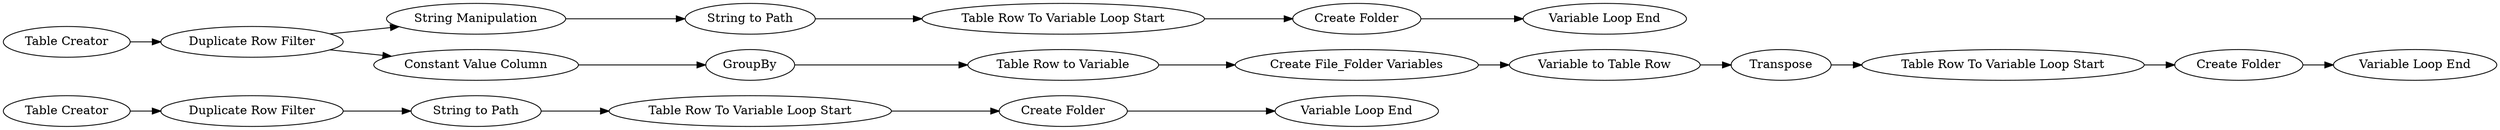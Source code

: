 digraph {
	1 [label="Table Creator"]
	2 [label="Duplicate Row Filter"]
	10 [label="String to Path"]
	13 [label="Table Row To Variable Loop Start"]
	14 [label="Create Folder"]
	15 [label="Variable Loop End"]
	16 [label="String to Path"]
	17 [label="Table Row To Variable Loop Start"]
	18 [label="Duplicate Row Filter"]
	19 [label="Table Creator"]
	20 [label="Variable Loop End"]
	21 [label="Create Folder"]
	22 [label="String Manipulation"]
	23 [label="Create File_Folder Variables"]
	24 [label=GroupBy]
	25 [label="Constant Value Column"]
	26 [label="Table Row to Variable"]
	28 [label="Variable to Table Row"]
	29 [label=Transpose]
	30 [label="Table Row To Variable Loop Start"]
	31 [label="Variable Loop End"]
	32 [label="Create Folder"]
	1 -> 2
	2 -> 10
	10 -> 13
	13 -> 14
	14 -> 15
	16 -> 17
	17 -> 21
	18 -> 22
	18 -> 25
	19 -> 18
	21 -> 20
	22 -> 16
	23 -> 28
	24 -> 26
	25 -> 24
	26 -> 23
	28 -> 29
	29 -> 30
	30 -> 32
	32 -> 31
	rankdir=LR
}
